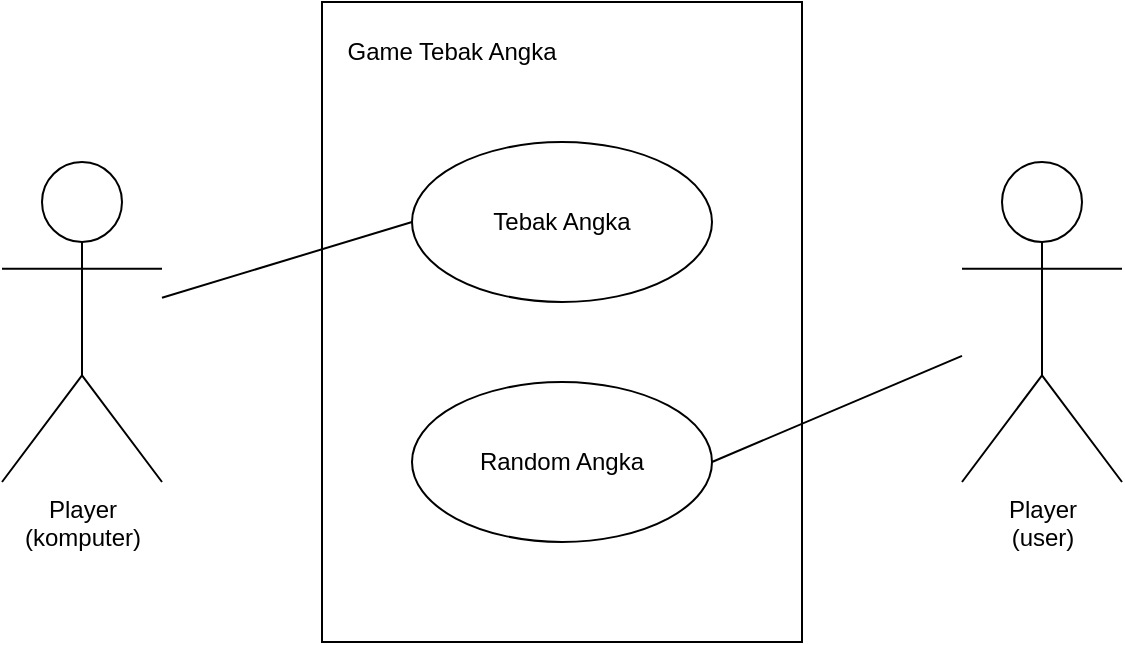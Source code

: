 <mxfile version="21.6.8" type="github">
  <diagram name="Page-1" id="xxmcp6YF0e_VFWHfpipe">
    <mxGraphModel dx="794" dy="456" grid="1" gridSize="10" guides="1" tooltips="1" connect="1" arrows="1" fold="1" page="1" pageScale="1" pageWidth="850" pageHeight="1100" math="0" shadow="0">
      <root>
        <mxCell id="0" />
        <mxCell id="1" parent="0" />
        <mxCell id="ft071pA1ukmDuW8F-zMg-1" value="Player&lt;br&gt;(komputer)" style="shape=umlActor;verticalLabelPosition=bottom;verticalAlign=top;html=1;outlineConnect=0;" vertex="1" parent="1">
          <mxGeometry x="120" y="200" width="80" height="160" as="geometry" />
        </mxCell>
        <mxCell id="ft071pA1ukmDuW8F-zMg-2" value="Player&lt;br&gt;(user)" style="shape=umlActor;verticalLabelPosition=bottom;verticalAlign=top;html=1;outlineConnect=0;" vertex="1" parent="1">
          <mxGeometry x="600" y="200" width="80" height="160" as="geometry" />
        </mxCell>
        <mxCell id="ft071pA1ukmDuW8F-zMg-4" value="" style="rounded=0;whiteSpace=wrap;html=1;" vertex="1" parent="1">
          <mxGeometry x="280" y="120" width="240" height="320" as="geometry" />
        </mxCell>
        <mxCell id="ft071pA1ukmDuW8F-zMg-5" value="" style="ellipse;whiteSpace=wrap;html=1;" vertex="1" parent="1">
          <mxGeometry x="325" y="310" width="150" height="80" as="geometry" />
        </mxCell>
        <mxCell id="ft071pA1ukmDuW8F-zMg-6" value="" style="ellipse;whiteSpace=wrap;html=1;" vertex="1" parent="1">
          <mxGeometry x="325" y="190" width="150" height="80" as="geometry" />
        </mxCell>
        <mxCell id="ft071pA1ukmDuW8F-zMg-7" value="Game Tebak Angka" style="text;html=1;strokeColor=none;fillColor=none;align=center;verticalAlign=middle;whiteSpace=wrap;rounded=0;" vertex="1" parent="1">
          <mxGeometry x="290" y="130" width="110" height="30" as="geometry" />
        </mxCell>
        <mxCell id="ft071pA1ukmDuW8F-zMg-8" value="Tebak Angka" style="text;html=1;strokeColor=none;fillColor=none;align=center;verticalAlign=middle;whiteSpace=wrap;rounded=0;" vertex="1" parent="1">
          <mxGeometry x="340" y="215" width="120" height="30" as="geometry" />
        </mxCell>
        <mxCell id="ft071pA1ukmDuW8F-zMg-9" value="Random Angka" style="text;html=1;strokeColor=none;fillColor=none;align=center;verticalAlign=middle;whiteSpace=wrap;rounded=0;" vertex="1" parent="1">
          <mxGeometry x="340" y="335" width="120" height="30" as="geometry" />
        </mxCell>
        <mxCell id="ft071pA1ukmDuW8F-zMg-10" value="" style="endArrow=none;html=1;rounded=0;entryX=0;entryY=0.5;entryDx=0;entryDy=0;" edge="1" parent="1" source="ft071pA1ukmDuW8F-zMg-1" target="ft071pA1ukmDuW8F-zMg-6">
          <mxGeometry width="50" height="50" relative="1" as="geometry">
            <mxPoint x="290" y="320" as="sourcePoint" />
            <mxPoint x="340" y="270" as="targetPoint" />
          </mxGeometry>
        </mxCell>
        <mxCell id="ft071pA1ukmDuW8F-zMg-14" value="" style="endArrow=none;html=1;rounded=0;exitX=1;exitY=0.5;exitDx=0;exitDy=0;" edge="1" parent="1" source="ft071pA1ukmDuW8F-zMg-5" target="ft071pA1ukmDuW8F-zMg-2">
          <mxGeometry width="50" height="50" relative="1" as="geometry">
            <mxPoint x="380" y="330" as="sourcePoint" />
            <mxPoint x="430" y="280" as="targetPoint" />
          </mxGeometry>
        </mxCell>
      </root>
    </mxGraphModel>
  </diagram>
</mxfile>
